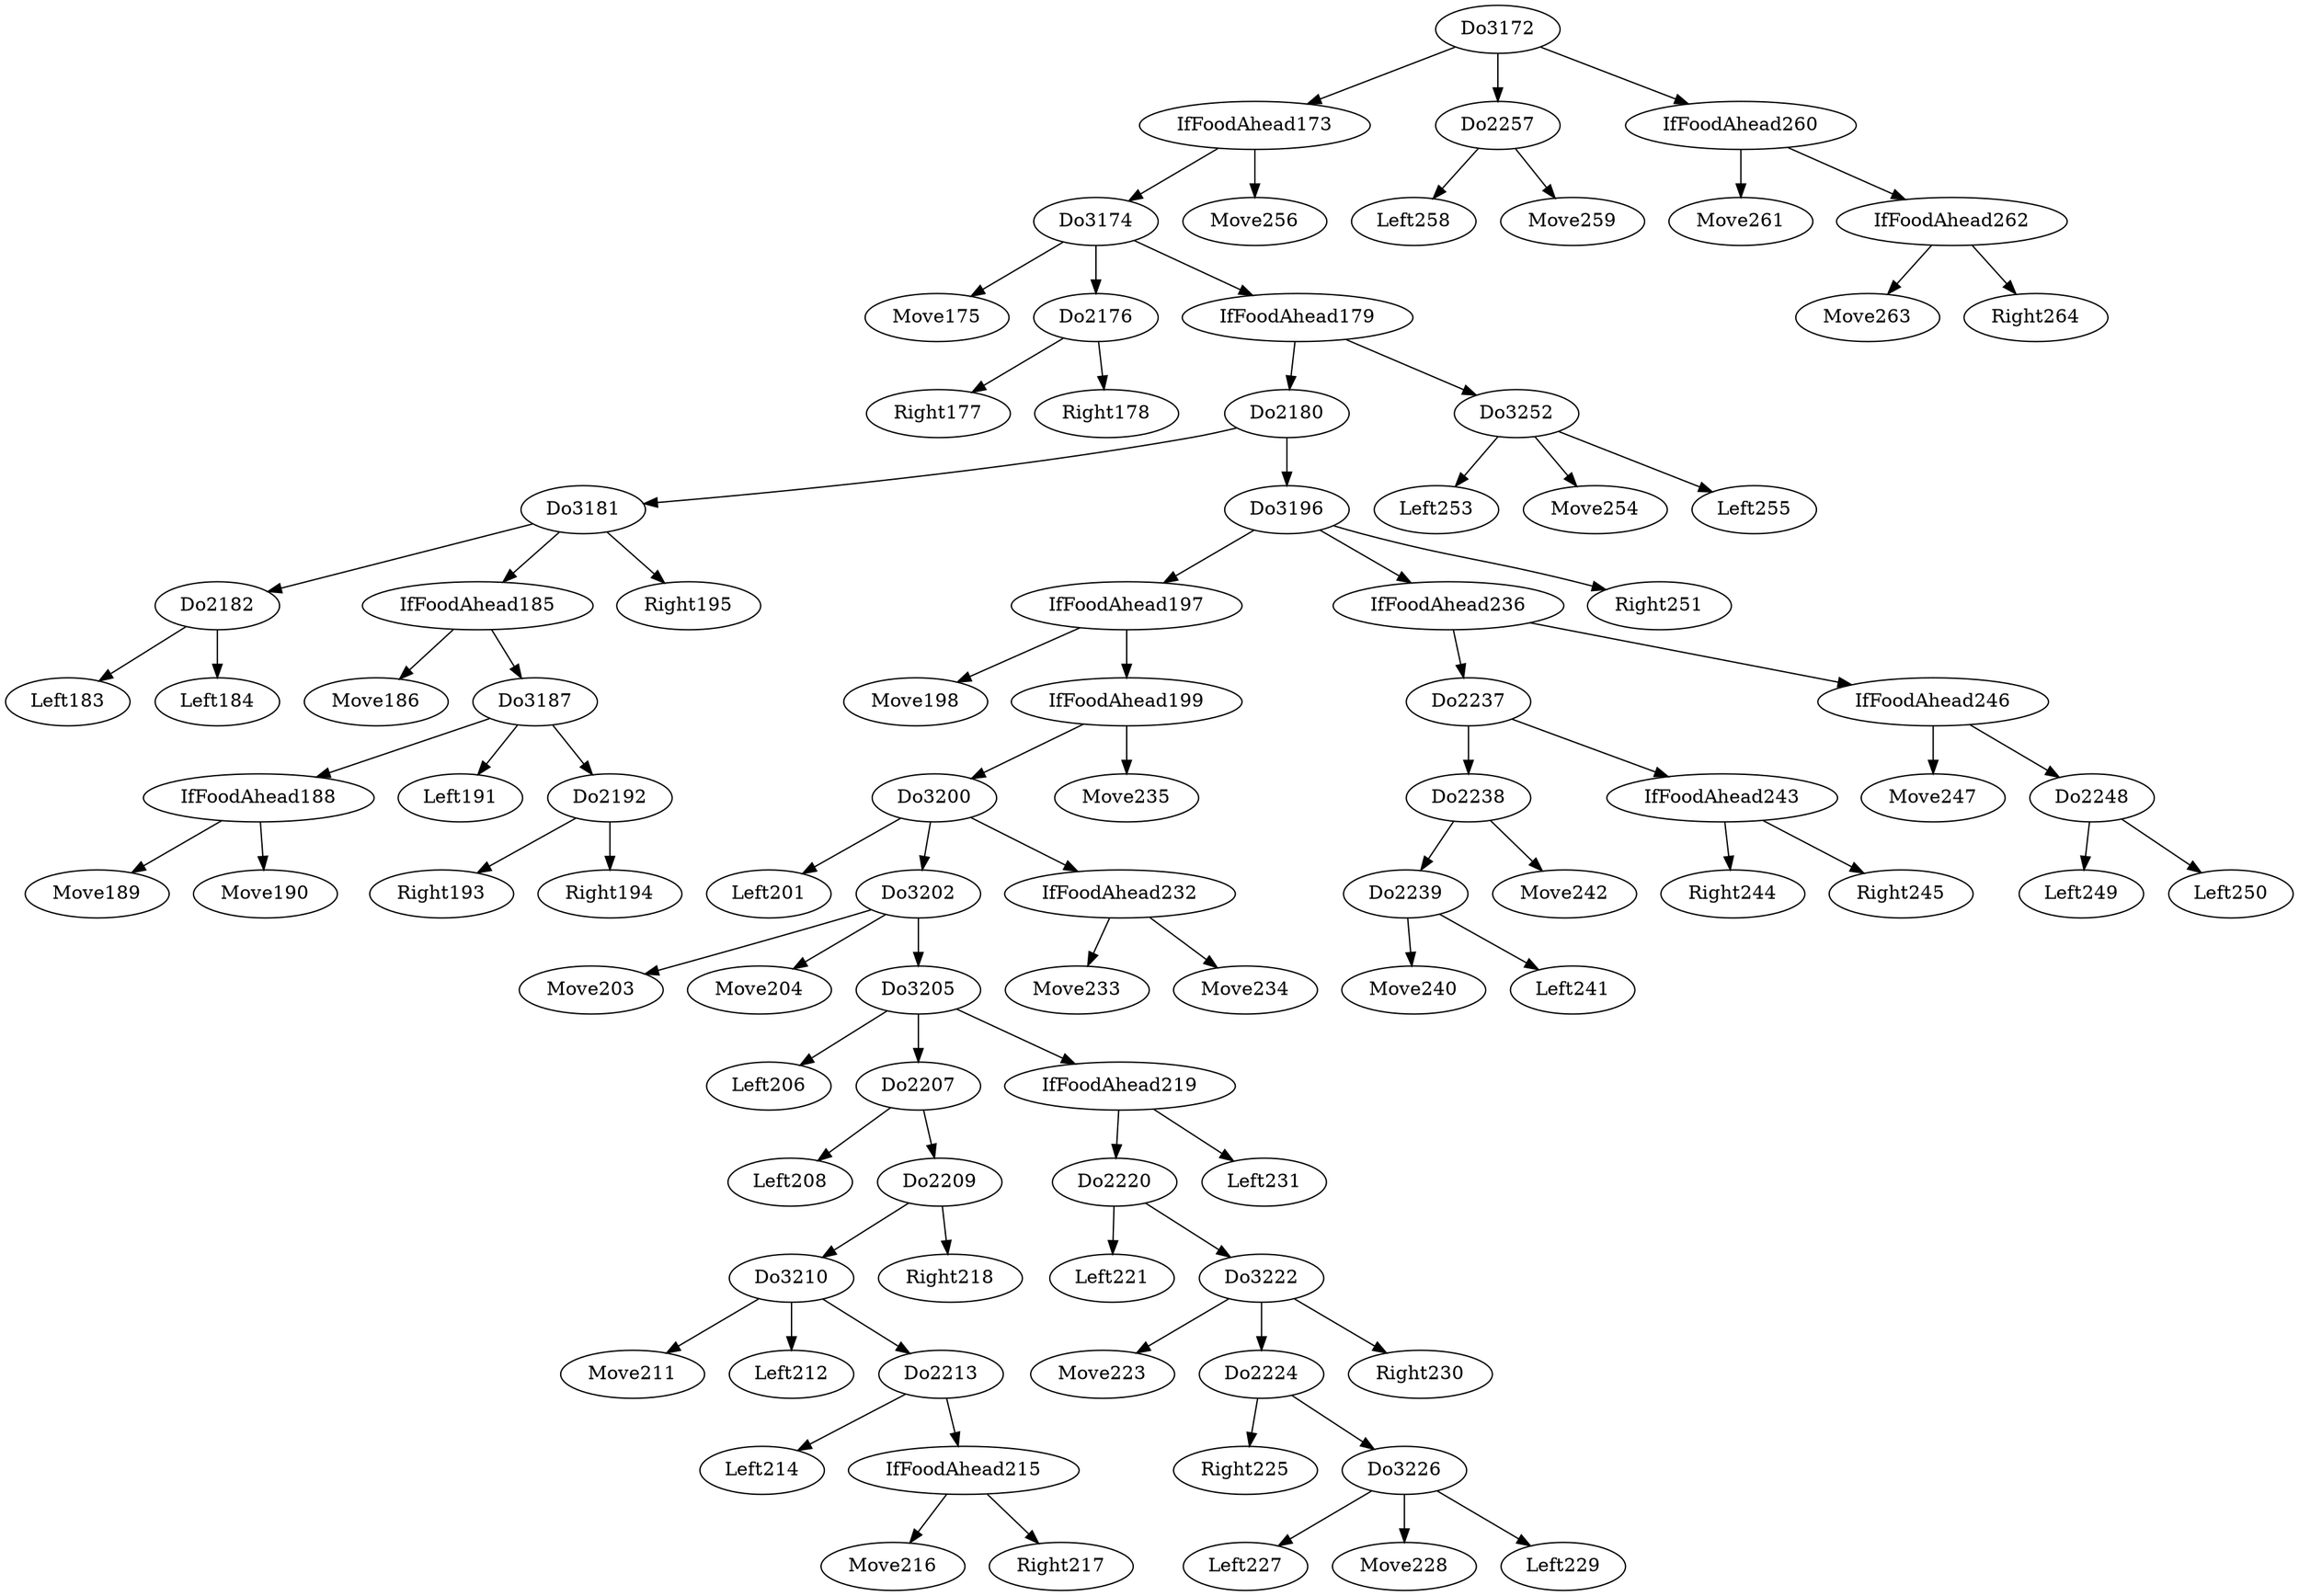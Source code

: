 digraph T {
	Do3174 -> Move175
	Do2176 -> Right177
	Do2176 -> Right178
	Do3174 -> Do2176
	Do2182 -> Left183
	Do2182 -> Left184
	Do3181 -> Do2182
	IfFoodAhead185 -> Move186
	IfFoodAhead188 -> Move189
	IfFoodAhead188 -> Move190
	Do3187 -> IfFoodAhead188
	Do3187 -> Left191
	Do2192 -> Right193
	Do2192 -> Right194
	Do3187 -> Do2192
	IfFoodAhead185 -> Do3187
	Do3181 -> IfFoodAhead185
	Do3181 -> Right195
	Do2180 -> Do3181
	IfFoodAhead197 -> Move198
	Do3200 -> Left201
	Do3202 -> Move203
	Do3202 -> Move204
	Do3205 -> Left206
	Do2207 -> Left208
	Do3210 -> Move211
	Do3210 -> Left212
	Do2213 -> Left214
	IfFoodAhead215 -> Move216
	IfFoodAhead215 -> Right217
	Do2213 -> IfFoodAhead215
	Do3210 -> Do2213
	Do2209 -> Do3210
	Do2209 -> Right218
	Do2207 -> Do2209
	Do3205 -> Do2207
	Do2220 -> Left221
	Do3222 -> Move223
	Do2224 -> Right225
	Do3226 -> Left227
	Do3226 -> Move228
	Do3226 -> Left229
	Do2224 -> Do3226
	Do3222 -> Do2224
	Do3222 -> Right230
	Do2220 -> Do3222
	IfFoodAhead219 -> Do2220
	IfFoodAhead219 -> Left231
	Do3205 -> IfFoodAhead219
	Do3202 -> Do3205
	Do3200 -> Do3202
	IfFoodAhead232 -> Move233
	IfFoodAhead232 -> Move234
	Do3200 -> IfFoodAhead232
	IfFoodAhead199 -> Do3200
	IfFoodAhead199 -> Move235
	IfFoodAhead197 -> IfFoodAhead199
	Do3196 -> IfFoodAhead197
	Do2239 -> Move240
	Do2239 -> Left241
	Do2238 -> Do2239
	Do2238 -> Move242
	Do2237 -> Do2238
	IfFoodAhead243 -> Right244
	IfFoodAhead243 -> Right245
	Do2237 -> IfFoodAhead243
	IfFoodAhead236 -> Do2237
	IfFoodAhead246 -> Move247
	Do2248 -> Left249
	Do2248 -> Left250
	IfFoodAhead246 -> Do2248
	IfFoodAhead236 -> IfFoodAhead246
	Do3196 -> IfFoodAhead236
	Do3196 -> Right251
	Do2180 -> Do3196
	IfFoodAhead179 -> Do2180
	Do3252 -> Left253
	Do3252 -> Move254
	Do3252 -> Left255
	IfFoodAhead179 -> Do3252
	Do3174 -> IfFoodAhead179
	IfFoodAhead173 -> Do3174
	IfFoodAhead173 -> Move256
	Do3172 -> IfFoodAhead173
	Do2257 -> Left258
	Do2257 -> Move259
	Do3172 -> Do2257
	IfFoodAhead260 -> Move261
	IfFoodAhead262 -> Move263
	IfFoodAhead262 -> Right264
	IfFoodAhead260 -> IfFoodAhead262
	Do3172 -> IfFoodAhead260
}
